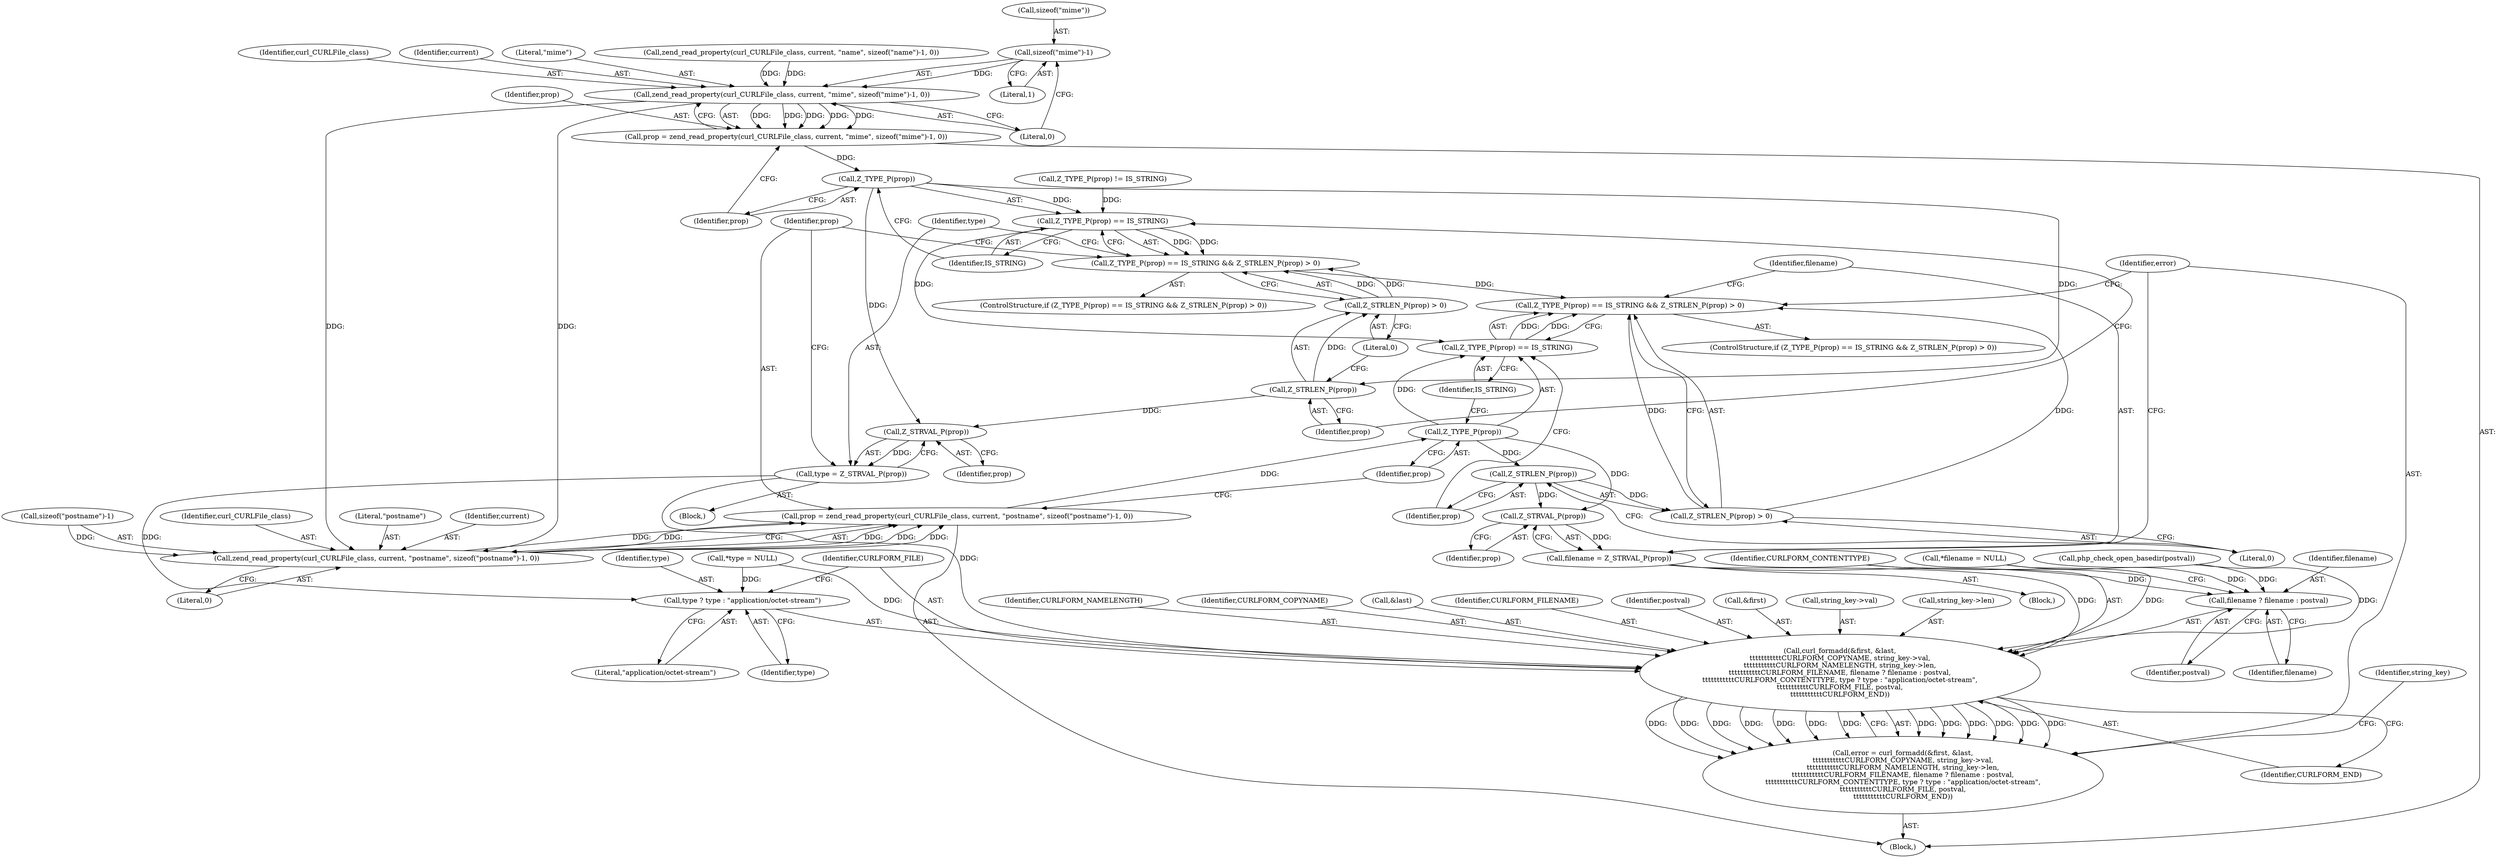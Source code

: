 digraph "0_php_124fb22a13fafa3648e4e15b4f207c7096d8155e@API" {
"1001166" [label="(Call,sizeof(\"mime\")-1)"];
"1001162" [label="(Call,zend_read_property(curl_CURLFile_class, current, \"mime\", sizeof(\"mime\")-1, 0))"];
"1001160" [label="(Call,prop = zend_read_property(curl_CURLFile_class, current, \"mime\", sizeof(\"mime\")-1, 0))"];
"1001174" [label="(Call,Z_TYPE_P(prop))"];
"1001173" [label="(Call,Z_TYPE_P(prop) == IS_STRING)"];
"1001172" [label="(Call,Z_TYPE_P(prop) == IS_STRING && Z_STRLEN_P(prop) > 0)"];
"1001198" [label="(Call,Z_TYPE_P(prop) == IS_STRING && Z_STRLEN_P(prop) > 0)"];
"1001199" [label="(Call,Z_TYPE_P(prop) == IS_STRING)"];
"1001178" [label="(Call,Z_STRLEN_P(prop))"];
"1001177" [label="(Call,Z_STRLEN_P(prop) > 0)"];
"1001184" [label="(Call,Z_STRVAL_P(prop))"];
"1001182" [label="(Call,type = Z_STRVAL_P(prop))"];
"1001214" [label="(Call,curl_formadd(&first, &last,\n\t\t\t\t\t\t\t\t\t\t\tCURLFORM_COPYNAME, string_key->val,\n\t\t\t\t\t\t\t\t\t\t\tCURLFORM_NAMELENGTH, string_key->len,\n\t\t\t\t\t\t\t\t\t\t\tCURLFORM_FILENAME, filename ? filename : postval,\n\t\t\t\t\t\t\t\t\t\t\tCURLFORM_CONTENTTYPE, type ? type : \"application/octet-stream\",\n\t\t\t\t\t\t\t\t\t\t\tCURLFORM_FILE, postval,\n\t\t\t\t\t\t\t\t\t\t\tCURLFORM_END))"];
"1001212" [label="(Call,error = curl_formadd(&first, &last,\n\t\t\t\t\t\t\t\t\t\t\tCURLFORM_COPYNAME, string_key->val,\n\t\t\t\t\t\t\t\t\t\t\tCURLFORM_NAMELENGTH, string_key->len,\n\t\t\t\t\t\t\t\t\t\t\tCURLFORM_FILENAME, filename ? filename : postval,\n\t\t\t\t\t\t\t\t\t\t\tCURLFORM_CONTENTTYPE, type ? type : \"application/octet-stream\",\n\t\t\t\t\t\t\t\t\t\t\tCURLFORM_FILE, postval,\n\t\t\t\t\t\t\t\t\t\t\tCURLFORM_END))"];
"1001233" [label="(Call,type ? type : \"application/octet-stream\")"];
"1001188" [label="(Call,zend_read_property(curl_CURLFile_class, current, \"postname\", sizeof(\"postname\")-1, 0))"];
"1001186" [label="(Call,prop = zend_read_property(curl_CURLFile_class, current, \"postname\", sizeof(\"postname\")-1, 0))"];
"1001200" [label="(Call,Z_TYPE_P(prop))"];
"1001204" [label="(Call,Z_STRLEN_P(prop))"];
"1001203" [label="(Call,Z_STRLEN_P(prop) > 0)"];
"1001210" [label="(Call,Z_STRVAL_P(prop))"];
"1001208" [label="(Call,filename = Z_STRVAL_P(prop))"];
"1001228" [label="(Call,filename ? filename : postval)"];
"1001176" [label="(Identifier,IS_STRING)"];
"1001180" [label="(Literal,0)"];
"1001162" [label="(Call,zend_read_property(curl_CURLFile_class, current, \"mime\", sizeof(\"mime\")-1, 0))"];
"1001241" [label="(Identifier,string_key)"];
"1001189" [label="(Identifier,curl_CURLFile_class)"];
"1001235" [label="(Identifier,type)"];
"1001182" [label="(Call,type = Z_STRVAL_P(prop))"];
"1001209" [label="(Identifier,filename)"];
"1001175" [label="(Identifier,prop)"];
"1001228" [label="(Call,filename ? filename : postval)"];
"1001179" [label="(Identifier,prop)"];
"1001181" [label="(Block,)"];
"1001200" [label="(Call,Z_TYPE_P(prop))"];
"1001196" [label="(Literal,0)"];
"1001165" [label="(Literal,\"mime\")"];
"1001233" [label="(Call,type ? type : \"application/octet-stream\")"];
"1001188" [label="(Call,zend_read_property(curl_CURLFile_class, current, \"postname\", sizeof(\"postname\")-1, 0))"];
"1001191" [label="(Literal,\"postname\")"];
"1001177" [label="(Call,Z_STRLEN_P(prop) > 0)"];
"1001126" [label="(Call,zend_read_property(curl_CURLFile_class, current, \"name\", sizeof(\"name\")-1, 0))"];
"1001172" [label="(Call,Z_TYPE_P(prop) == IS_STRING && Z_STRLEN_P(prop) > 0)"];
"1001223" [label="(Identifier,CURLFORM_NAMELENGTH)"];
"1001213" [label="(Identifier,error)"];
"1001183" [label="(Identifier,type)"];
"1001117" [label="(Call,*type = NULL)"];
"1001198" [label="(Call,Z_TYPE_P(prop) == IS_STRING && Z_STRLEN_P(prop) > 0)"];
"1001161" [label="(Identifier,prop)"];
"1001185" [label="(Identifier,prop)"];
"1001219" [label="(Identifier,CURLFORM_COPYNAME)"];
"1001205" [label="(Identifier,prop)"];
"1001155" [label="(Call,php_check_open_basedir(postval))"];
"1001229" [label="(Identifier,filename)"];
"1001163" [label="(Identifier,curl_CURLFile_class)"];
"1001212" [label="(Call,error = curl_formadd(&first, &last,\n\t\t\t\t\t\t\t\t\t\t\tCURLFORM_COPYNAME, string_key->val,\n\t\t\t\t\t\t\t\t\t\t\tCURLFORM_NAMELENGTH, string_key->len,\n\t\t\t\t\t\t\t\t\t\t\tCURLFORM_FILENAME, filename ? filename : postval,\n\t\t\t\t\t\t\t\t\t\t\tCURLFORM_CONTENTTYPE, type ? type : \"application/octet-stream\",\n\t\t\t\t\t\t\t\t\t\t\tCURLFORM_FILE, postval,\n\t\t\t\t\t\t\t\t\t\t\tCURLFORM_END))"];
"1001217" [label="(Call,&last)"];
"1001206" [label="(Literal,0)"];
"1001207" [label="(Block,)"];
"1001160" [label="(Call,prop = zend_read_property(curl_CURLFile_class, current, \"mime\", sizeof(\"mime\")-1, 0))"];
"1001166" [label="(Call,sizeof(\"mime\")-1)"];
"1001190" [label="(Identifier,current)"];
"1001204" [label="(Call,Z_STRLEN_P(prop))"];
"1001230" [label="(Identifier,filename)"];
"1001170" [label="(Literal,0)"];
"1001178" [label="(Call,Z_STRLEN_P(prop))"];
"1001136" [label="(Call,Z_TYPE_P(prop) != IS_STRING)"];
"1001173" [label="(Call,Z_TYPE_P(prop) == IS_STRING)"];
"1001239" [label="(Identifier,CURLFORM_END)"];
"1001227" [label="(Identifier,CURLFORM_FILENAME)"];
"1001238" [label="(Identifier,postval)"];
"1001208" [label="(Call,filename = Z_STRVAL_P(prop))"];
"1001203" [label="(Call,Z_STRLEN_P(prop) > 0)"];
"1001164" [label="(Identifier,current)"];
"1001210" [label="(Call,Z_STRVAL_P(prop))"];
"1001211" [label="(Identifier,prop)"];
"1001232" [label="(Identifier,CURLFORM_CONTENTTYPE)"];
"1001171" [label="(ControlStructure,if (Z_TYPE_P(prop) == IS_STRING && Z_STRLEN_P(prop) > 0))"];
"1001167" [label="(Call,sizeof(\"mime\"))"];
"1001121" [label="(Call,*filename = NULL)"];
"1001184" [label="(Call,Z_STRVAL_P(prop))"];
"1001215" [label="(Call,&first)"];
"1001220" [label="(Call,string_key->val)"];
"1001197" [label="(ControlStructure,if (Z_TYPE_P(prop) == IS_STRING && Z_STRLEN_P(prop) > 0))"];
"1001149" [label="(Block,)"];
"1001202" [label="(Identifier,IS_STRING)"];
"1001199" [label="(Call,Z_TYPE_P(prop) == IS_STRING)"];
"1001237" [label="(Identifier,CURLFORM_FILE)"];
"1001201" [label="(Identifier,prop)"];
"1001174" [label="(Call,Z_TYPE_P(prop))"];
"1001187" [label="(Identifier,prop)"];
"1001236" [label="(Literal,\"application/octet-stream\")"];
"1001186" [label="(Call,prop = zend_read_property(curl_CURLFile_class, current, \"postname\", sizeof(\"postname\")-1, 0))"];
"1001231" [label="(Identifier,postval)"];
"1001169" [label="(Literal,1)"];
"1001192" [label="(Call,sizeof(\"postname\")-1)"];
"1001224" [label="(Call,string_key->len)"];
"1001234" [label="(Identifier,type)"];
"1001214" [label="(Call,curl_formadd(&first, &last,\n\t\t\t\t\t\t\t\t\t\t\tCURLFORM_COPYNAME, string_key->val,\n\t\t\t\t\t\t\t\t\t\t\tCURLFORM_NAMELENGTH, string_key->len,\n\t\t\t\t\t\t\t\t\t\t\tCURLFORM_FILENAME, filename ? filename : postval,\n\t\t\t\t\t\t\t\t\t\t\tCURLFORM_CONTENTTYPE, type ? type : \"application/octet-stream\",\n\t\t\t\t\t\t\t\t\t\t\tCURLFORM_FILE, postval,\n\t\t\t\t\t\t\t\t\t\t\tCURLFORM_END))"];
"1001166" -> "1001162"  [label="AST: "];
"1001166" -> "1001169"  [label="CFG: "];
"1001167" -> "1001166"  [label="AST: "];
"1001169" -> "1001166"  [label="AST: "];
"1001170" -> "1001166"  [label="CFG: "];
"1001166" -> "1001162"  [label="DDG: "];
"1001162" -> "1001160"  [label="AST: "];
"1001162" -> "1001170"  [label="CFG: "];
"1001163" -> "1001162"  [label="AST: "];
"1001164" -> "1001162"  [label="AST: "];
"1001165" -> "1001162"  [label="AST: "];
"1001170" -> "1001162"  [label="AST: "];
"1001160" -> "1001162"  [label="CFG: "];
"1001162" -> "1001160"  [label="DDG: "];
"1001162" -> "1001160"  [label="DDG: "];
"1001162" -> "1001160"  [label="DDG: "];
"1001162" -> "1001160"  [label="DDG: "];
"1001162" -> "1001160"  [label="DDG: "];
"1001126" -> "1001162"  [label="DDG: "];
"1001126" -> "1001162"  [label="DDG: "];
"1001162" -> "1001188"  [label="DDG: "];
"1001162" -> "1001188"  [label="DDG: "];
"1001160" -> "1001149"  [label="AST: "];
"1001161" -> "1001160"  [label="AST: "];
"1001175" -> "1001160"  [label="CFG: "];
"1001160" -> "1001174"  [label="DDG: "];
"1001174" -> "1001173"  [label="AST: "];
"1001174" -> "1001175"  [label="CFG: "];
"1001175" -> "1001174"  [label="AST: "];
"1001176" -> "1001174"  [label="CFG: "];
"1001174" -> "1001173"  [label="DDG: "];
"1001174" -> "1001178"  [label="DDG: "];
"1001174" -> "1001184"  [label="DDG: "];
"1001173" -> "1001172"  [label="AST: "];
"1001173" -> "1001176"  [label="CFG: "];
"1001176" -> "1001173"  [label="AST: "];
"1001179" -> "1001173"  [label="CFG: "];
"1001172" -> "1001173"  [label="CFG: "];
"1001173" -> "1001172"  [label="DDG: "];
"1001173" -> "1001172"  [label="DDG: "];
"1001136" -> "1001173"  [label="DDG: "];
"1001173" -> "1001199"  [label="DDG: "];
"1001172" -> "1001171"  [label="AST: "];
"1001172" -> "1001177"  [label="CFG: "];
"1001177" -> "1001172"  [label="AST: "];
"1001183" -> "1001172"  [label="CFG: "];
"1001187" -> "1001172"  [label="CFG: "];
"1001177" -> "1001172"  [label="DDG: "];
"1001177" -> "1001172"  [label="DDG: "];
"1001172" -> "1001198"  [label="DDG: "];
"1001198" -> "1001197"  [label="AST: "];
"1001198" -> "1001199"  [label="CFG: "];
"1001198" -> "1001203"  [label="CFG: "];
"1001199" -> "1001198"  [label="AST: "];
"1001203" -> "1001198"  [label="AST: "];
"1001209" -> "1001198"  [label="CFG: "];
"1001213" -> "1001198"  [label="CFG: "];
"1001199" -> "1001198"  [label="DDG: "];
"1001199" -> "1001198"  [label="DDG: "];
"1001203" -> "1001198"  [label="DDG: "];
"1001203" -> "1001198"  [label="DDG: "];
"1001199" -> "1001202"  [label="CFG: "];
"1001200" -> "1001199"  [label="AST: "];
"1001202" -> "1001199"  [label="AST: "];
"1001205" -> "1001199"  [label="CFG: "];
"1001200" -> "1001199"  [label="DDG: "];
"1001178" -> "1001177"  [label="AST: "];
"1001178" -> "1001179"  [label="CFG: "];
"1001179" -> "1001178"  [label="AST: "];
"1001180" -> "1001178"  [label="CFG: "];
"1001178" -> "1001177"  [label="DDG: "];
"1001178" -> "1001184"  [label="DDG: "];
"1001177" -> "1001180"  [label="CFG: "];
"1001180" -> "1001177"  [label="AST: "];
"1001184" -> "1001182"  [label="AST: "];
"1001184" -> "1001185"  [label="CFG: "];
"1001185" -> "1001184"  [label="AST: "];
"1001182" -> "1001184"  [label="CFG: "];
"1001184" -> "1001182"  [label="DDG: "];
"1001182" -> "1001181"  [label="AST: "];
"1001183" -> "1001182"  [label="AST: "];
"1001187" -> "1001182"  [label="CFG: "];
"1001182" -> "1001214"  [label="DDG: "];
"1001182" -> "1001233"  [label="DDG: "];
"1001214" -> "1001212"  [label="AST: "];
"1001214" -> "1001239"  [label="CFG: "];
"1001215" -> "1001214"  [label="AST: "];
"1001217" -> "1001214"  [label="AST: "];
"1001219" -> "1001214"  [label="AST: "];
"1001220" -> "1001214"  [label="AST: "];
"1001223" -> "1001214"  [label="AST: "];
"1001224" -> "1001214"  [label="AST: "];
"1001227" -> "1001214"  [label="AST: "];
"1001228" -> "1001214"  [label="AST: "];
"1001232" -> "1001214"  [label="AST: "];
"1001233" -> "1001214"  [label="AST: "];
"1001237" -> "1001214"  [label="AST: "];
"1001238" -> "1001214"  [label="AST: "];
"1001239" -> "1001214"  [label="AST: "];
"1001212" -> "1001214"  [label="CFG: "];
"1001214" -> "1001212"  [label="DDG: "];
"1001214" -> "1001212"  [label="DDG: "];
"1001214" -> "1001212"  [label="DDG: "];
"1001214" -> "1001212"  [label="DDG: "];
"1001214" -> "1001212"  [label="DDG: "];
"1001214" -> "1001212"  [label="DDG: "];
"1001214" -> "1001212"  [label="DDG: "];
"1001214" -> "1001212"  [label="DDG: "];
"1001214" -> "1001212"  [label="DDG: "];
"1001214" -> "1001212"  [label="DDG: "];
"1001214" -> "1001212"  [label="DDG: "];
"1001214" -> "1001212"  [label="DDG: "];
"1001214" -> "1001212"  [label="DDG: "];
"1001208" -> "1001214"  [label="DDG: "];
"1001121" -> "1001214"  [label="DDG: "];
"1001155" -> "1001214"  [label="DDG: "];
"1001117" -> "1001214"  [label="DDG: "];
"1001212" -> "1001149"  [label="AST: "];
"1001213" -> "1001212"  [label="AST: "];
"1001241" -> "1001212"  [label="CFG: "];
"1001233" -> "1001235"  [label="CFG: "];
"1001233" -> "1001236"  [label="CFG: "];
"1001234" -> "1001233"  [label="AST: "];
"1001235" -> "1001233"  [label="AST: "];
"1001236" -> "1001233"  [label="AST: "];
"1001237" -> "1001233"  [label="CFG: "];
"1001117" -> "1001233"  [label="DDG: "];
"1001188" -> "1001186"  [label="AST: "];
"1001188" -> "1001196"  [label="CFG: "];
"1001189" -> "1001188"  [label="AST: "];
"1001190" -> "1001188"  [label="AST: "];
"1001191" -> "1001188"  [label="AST: "];
"1001192" -> "1001188"  [label="AST: "];
"1001196" -> "1001188"  [label="AST: "];
"1001186" -> "1001188"  [label="CFG: "];
"1001188" -> "1001186"  [label="DDG: "];
"1001188" -> "1001186"  [label="DDG: "];
"1001188" -> "1001186"  [label="DDG: "];
"1001188" -> "1001186"  [label="DDG: "];
"1001188" -> "1001186"  [label="DDG: "];
"1001192" -> "1001188"  [label="DDG: "];
"1001186" -> "1001149"  [label="AST: "];
"1001187" -> "1001186"  [label="AST: "];
"1001201" -> "1001186"  [label="CFG: "];
"1001186" -> "1001200"  [label="DDG: "];
"1001200" -> "1001201"  [label="CFG: "];
"1001201" -> "1001200"  [label="AST: "];
"1001202" -> "1001200"  [label="CFG: "];
"1001200" -> "1001204"  [label="DDG: "];
"1001200" -> "1001210"  [label="DDG: "];
"1001204" -> "1001203"  [label="AST: "];
"1001204" -> "1001205"  [label="CFG: "];
"1001205" -> "1001204"  [label="AST: "];
"1001206" -> "1001204"  [label="CFG: "];
"1001204" -> "1001203"  [label="DDG: "];
"1001204" -> "1001210"  [label="DDG: "];
"1001203" -> "1001206"  [label="CFG: "];
"1001206" -> "1001203"  [label="AST: "];
"1001210" -> "1001208"  [label="AST: "];
"1001210" -> "1001211"  [label="CFG: "];
"1001211" -> "1001210"  [label="AST: "];
"1001208" -> "1001210"  [label="CFG: "];
"1001210" -> "1001208"  [label="DDG: "];
"1001208" -> "1001207"  [label="AST: "];
"1001209" -> "1001208"  [label="AST: "];
"1001213" -> "1001208"  [label="CFG: "];
"1001208" -> "1001228"  [label="DDG: "];
"1001228" -> "1001230"  [label="CFG: "];
"1001228" -> "1001231"  [label="CFG: "];
"1001229" -> "1001228"  [label="AST: "];
"1001230" -> "1001228"  [label="AST: "];
"1001231" -> "1001228"  [label="AST: "];
"1001232" -> "1001228"  [label="CFG: "];
"1001121" -> "1001228"  [label="DDG: "];
"1001155" -> "1001228"  [label="DDG: "];
}
